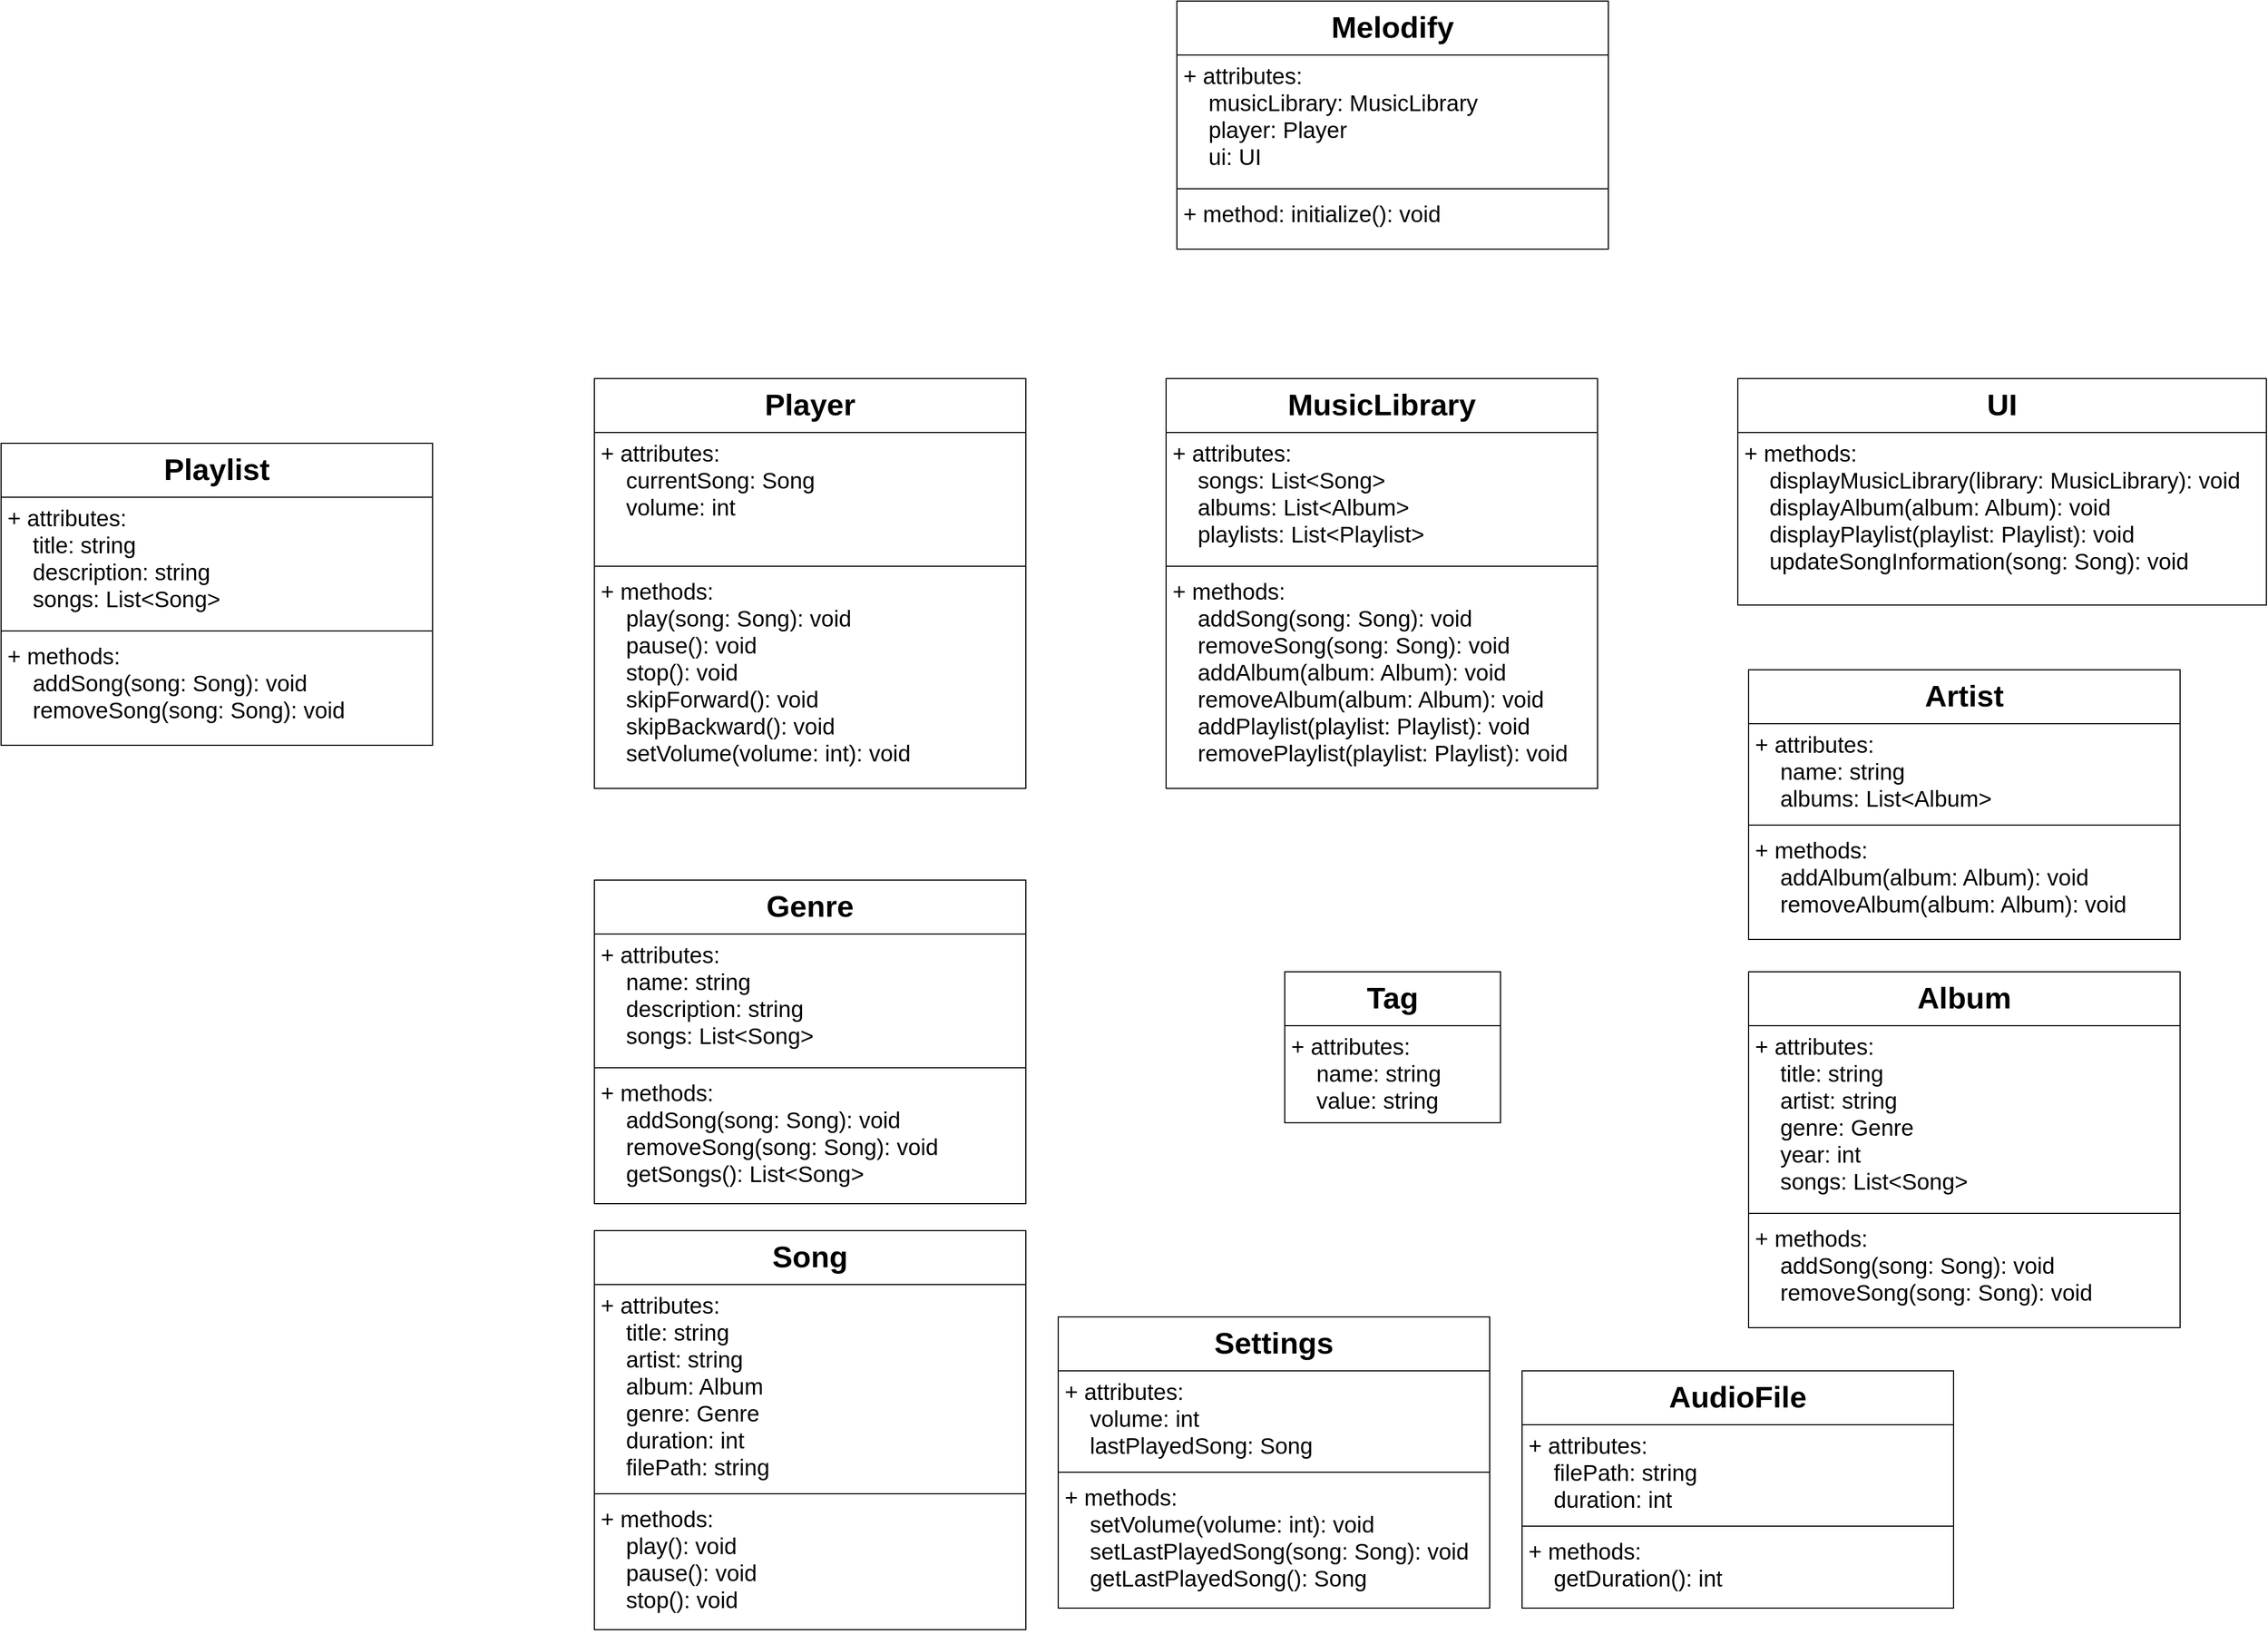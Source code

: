 <mxfile version="20.8.16" type="device"><diagram id="C5RBs43oDa-KdzZeNtuy" name="Page-1"><mxGraphModel dx="3526" dy="2271" grid="1" gridSize="10" guides="1" tooltips="1" connect="1" arrows="1" fold="1" page="0" pageScale="1" pageWidth="827" pageHeight="1169" math="0" shadow="0"><root><mxCell id="WIyWlLk6GJQsqaUBKTNV-0"/><mxCell id="WIyWlLk6GJQsqaUBKTNV-1" parent="WIyWlLk6GJQsqaUBKTNV-0"/><mxCell id="s04DV0k_Ym2FEvrXckBO-16" value="Melodify" style="swimlane;fontStyle=1;align=center;verticalAlign=top;childLayout=stackLayout;horizontal=1;startSize=50;horizontalStack=0;resizeParent=1;resizeParentMax=0;resizeLast=0;collapsible=1;marginBottom=0;fontSize=28;" parent="WIyWlLk6GJQsqaUBKTNV-1" vertex="1"><mxGeometry x="550" y="-50" width="400" height="230" as="geometry"/></mxCell><mxCell id="s04DV0k_Ym2FEvrXckBO-17" value="+ attributes: &#10;    musicLibrary: MusicLibrary&#10;    player: Player&#10;    ui: UI" style="text;strokeColor=none;fillColor=none;align=left;verticalAlign=top;spacingLeft=4;spacingRight=4;overflow=hidden;rotatable=0;points=[[0,0.5],[1,0.5]];portConstraint=eastwest;fontSize=21;fontStyle=0" parent="s04DV0k_Ym2FEvrXckBO-16" vertex="1"><mxGeometry y="50" width="400" height="120" as="geometry"/></mxCell><mxCell id="s04DV0k_Ym2FEvrXckBO-18" value="" style="line;strokeWidth=1;fillColor=none;align=left;verticalAlign=middle;spacingTop=-1;spacingLeft=3;spacingRight=3;rotatable=0;labelPosition=right;points=[];portConstraint=eastwest;strokeColor=inherit;fontSize=28;" parent="s04DV0k_Ym2FEvrXckBO-16" vertex="1"><mxGeometry y="170" width="400" height="8" as="geometry"/></mxCell><mxCell id="s04DV0k_Ym2FEvrXckBO-19" value="+ method: initialize(): void" style="text;strokeColor=none;fillColor=none;align=left;verticalAlign=top;spacingLeft=4;spacingRight=4;overflow=hidden;rotatable=0;points=[[0,0.5],[1,0.5]];portConstraint=eastwest;fontSize=21;fontStyle=0" parent="s04DV0k_Ym2FEvrXckBO-16" vertex="1"><mxGeometry y="178" width="400" height="52" as="geometry"/></mxCell><mxCell id="Vp-TNMvqQdYMrmlbD1Wc-0" value="MusicLibrary" style="swimlane;fontStyle=1;align=center;verticalAlign=top;childLayout=stackLayout;horizontal=1;startSize=50;horizontalStack=0;resizeParent=1;resizeParentMax=0;resizeLast=0;collapsible=1;marginBottom=0;fontSize=28;" vertex="1" parent="WIyWlLk6GJQsqaUBKTNV-1"><mxGeometry x="540" y="300" width="400" height="380" as="geometry"/></mxCell><mxCell id="Vp-TNMvqQdYMrmlbD1Wc-1" value="+ attributes: &#10;    songs: List&lt;Song&gt;&#10;    albums: List&lt;Album&gt;&#10;    playlists: List&lt;Playlist&gt;" style="text;strokeColor=none;fillColor=none;align=left;verticalAlign=top;spacingLeft=4;spacingRight=4;overflow=hidden;rotatable=0;points=[[0,0.5],[1,0.5]];portConstraint=eastwest;fontSize=21;fontStyle=0" vertex="1" parent="Vp-TNMvqQdYMrmlbD1Wc-0"><mxGeometry y="50" width="400" height="120" as="geometry"/></mxCell><mxCell id="Vp-TNMvqQdYMrmlbD1Wc-2" value="" style="line;strokeWidth=1;fillColor=none;align=left;verticalAlign=middle;spacingTop=-1;spacingLeft=3;spacingRight=3;rotatable=0;labelPosition=right;points=[];portConstraint=eastwest;strokeColor=inherit;fontSize=28;" vertex="1" parent="Vp-TNMvqQdYMrmlbD1Wc-0"><mxGeometry y="170" width="400" height="8" as="geometry"/></mxCell><mxCell id="Vp-TNMvqQdYMrmlbD1Wc-3" value="+ methods:&#10;    addSong(song: Song): void&#10;    removeSong(song: Song): void&#10;    addAlbum(album: Album): void&#10;    removeAlbum(album: Album): void&#10;    addPlaylist(playlist: Playlist): void&#10;    removePlaylist(playlist: Playlist): void" style="text;strokeColor=none;fillColor=none;align=left;verticalAlign=top;spacingLeft=4;spacingRight=4;overflow=hidden;rotatable=0;points=[[0,0.5],[1,0.5]];portConstraint=eastwest;fontSize=21;fontStyle=0" vertex="1" parent="Vp-TNMvqQdYMrmlbD1Wc-0"><mxGeometry y="178" width="400" height="202" as="geometry"/></mxCell><mxCell id="Vp-TNMvqQdYMrmlbD1Wc-4" value="Song" style="swimlane;fontStyle=1;align=center;verticalAlign=top;childLayout=stackLayout;horizontal=1;startSize=50;horizontalStack=0;resizeParent=1;resizeParentMax=0;resizeLast=0;collapsible=1;marginBottom=0;fontSize=28;" vertex="1" parent="WIyWlLk6GJQsqaUBKTNV-1"><mxGeometry x="10" y="1090" width="400" height="370" as="geometry"/></mxCell><mxCell id="Vp-TNMvqQdYMrmlbD1Wc-5" value="+ attributes: &#10;    title: string&#10;    artist: string&#10;    album: Album&#10;    genre: Genre&#10;    duration: int&#10;    filePath: string" style="text;strokeColor=none;fillColor=none;align=left;verticalAlign=top;spacingLeft=4;spacingRight=4;overflow=hidden;rotatable=0;points=[[0,0.5],[1,0.5]];portConstraint=eastwest;fontSize=21;fontStyle=0" vertex="1" parent="Vp-TNMvqQdYMrmlbD1Wc-4"><mxGeometry y="50" width="400" height="190" as="geometry"/></mxCell><mxCell id="Vp-TNMvqQdYMrmlbD1Wc-6" value="" style="line;strokeWidth=1;fillColor=none;align=left;verticalAlign=middle;spacingTop=-1;spacingLeft=3;spacingRight=3;rotatable=0;labelPosition=right;points=[];portConstraint=eastwest;strokeColor=inherit;fontSize=28;" vertex="1" parent="Vp-TNMvqQdYMrmlbD1Wc-4"><mxGeometry y="240" width="400" height="8" as="geometry"/></mxCell><mxCell id="Vp-TNMvqQdYMrmlbD1Wc-7" value="+ methods:&#10;    play(): void&#10;    pause(): void&#10;    stop(): void" style="text;strokeColor=none;fillColor=none;align=left;verticalAlign=top;spacingLeft=4;spacingRight=4;overflow=hidden;rotatable=0;points=[[0,0.5],[1,0.5]];portConstraint=eastwest;fontSize=21;fontStyle=0" vertex="1" parent="Vp-TNMvqQdYMrmlbD1Wc-4"><mxGeometry y="248" width="400" height="122" as="geometry"/></mxCell><mxCell id="Vp-TNMvqQdYMrmlbD1Wc-8" value="Album" style="swimlane;fontStyle=1;align=center;verticalAlign=top;childLayout=stackLayout;horizontal=1;startSize=50;horizontalStack=0;resizeParent=1;resizeParentMax=0;resizeLast=0;collapsible=1;marginBottom=0;fontSize=28;" vertex="1" parent="WIyWlLk6GJQsqaUBKTNV-1"><mxGeometry x="1080" y="850" width="400" height="330" as="geometry"/></mxCell><mxCell id="Vp-TNMvqQdYMrmlbD1Wc-9" value="+ attributes: &#10;    title: string&#10;    artist: string&#10;    genre: Genre&#10;    year: int&#10;    songs: List&lt;Song&gt;" style="text;strokeColor=none;fillColor=none;align=left;verticalAlign=top;spacingLeft=4;spacingRight=4;overflow=hidden;rotatable=0;points=[[0,0.5],[1,0.5]];portConstraint=eastwest;fontSize=21;fontStyle=0" vertex="1" parent="Vp-TNMvqQdYMrmlbD1Wc-8"><mxGeometry y="50" width="400" height="170" as="geometry"/></mxCell><mxCell id="Vp-TNMvqQdYMrmlbD1Wc-10" value="" style="line;strokeWidth=1;fillColor=none;align=left;verticalAlign=middle;spacingTop=-1;spacingLeft=3;spacingRight=3;rotatable=0;labelPosition=right;points=[];portConstraint=eastwest;strokeColor=inherit;fontSize=28;" vertex="1" parent="Vp-TNMvqQdYMrmlbD1Wc-8"><mxGeometry y="220" width="400" height="8" as="geometry"/></mxCell><mxCell id="Vp-TNMvqQdYMrmlbD1Wc-11" value="+ methods:&#10;    addSong(song: Song): void&#10;    removeSong(song: Song): void" style="text;strokeColor=none;fillColor=none;align=left;verticalAlign=top;spacingLeft=4;spacingRight=4;overflow=hidden;rotatable=0;points=[[0,0.5],[1,0.5]];portConstraint=eastwest;fontSize=21;fontStyle=0" vertex="1" parent="Vp-TNMvqQdYMrmlbD1Wc-8"><mxGeometry y="228" width="400" height="102" as="geometry"/></mxCell><mxCell id="Vp-TNMvqQdYMrmlbD1Wc-12" value="Playlist" style="swimlane;fontStyle=1;align=center;verticalAlign=top;childLayout=stackLayout;horizontal=1;startSize=50;horizontalStack=0;resizeParent=1;resizeParentMax=0;resizeLast=0;collapsible=1;marginBottom=0;fontSize=28;" vertex="1" parent="WIyWlLk6GJQsqaUBKTNV-1"><mxGeometry x="-540" y="360" width="400" height="280" as="geometry"/></mxCell><mxCell id="Vp-TNMvqQdYMrmlbD1Wc-13" value="+ attributes: &#10;    title: string&#10;    description: string&#10;    songs: List&lt;Song&gt;" style="text;strokeColor=none;fillColor=none;align=left;verticalAlign=top;spacingLeft=4;spacingRight=4;overflow=hidden;rotatable=0;points=[[0,0.5],[1,0.5]];portConstraint=eastwest;fontSize=21;fontStyle=0" vertex="1" parent="Vp-TNMvqQdYMrmlbD1Wc-12"><mxGeometry y="50" width="400" height="120" as="geometry"/></mxCell><mxCell id="Vp-TNMvqQdYMrmlbD1Wc-14" value="" style="line;strokeWidth=1;fillColor=none;align=left;verticalAlign=middle;spacingTop=-1;spacingLeft=3;spacingRight=3;rotatable=0;labelPosition=right;points=[];portConstraint=eastwest;strokeColor=inherit;fontSize=28;" vertex="1" parent="Vp-TNMvqQdYMrmlbD1Wc-12"><mxGeometry y="170" width="400" height="8" as="geometry"/></mxCell><mxCell id="Vp-TNMvqQdYMrmlbD1Wc-15" value="+ methods:&#10;    addSong(song: Song): void&#10;    removeSong(song: Song): void" style="text;strokeColor=none;fillColor=none;align=left;verticalAlign=top;spacingLeft=4;spacingRight=4;overflow=hidden;rotatable=0;points=[[0,0.5],[1,0.5]];portConstraint=eastwest;fontSize=21;fontStyle=0" vertex="1" parent="Vp-TNMvqQdYMrmlbD1Wc-12"><mxGeometry y="178" width="400" height="102" as="geometry"/></mxCell><mxCell id="Vp-TNMvqQdYMrmlbD1Wc-16" value="Player" style="swimlane;fontStyle=1;align=center;verticalAlign=top;childLayout=stackLayout;horizontal=1;startSize=50;horizontalStack=0;resizeParent=1;resizeParentMax=0;resizeLast=0;collapsible=1;marginBottom=0;fontSize=28;" vertex="1" parent="WIyWlLk6GJQsqaUBKTNV-1"><mxGeometry x="10" y="300" width="400" height="380" as="geometry"/></mxCell><mxCell id="Vp-TNMvqQdYMrmlbD1Wc-17" value="+ attributes: &#10;    currentSong: Song&#10;    volume: int" style="text;strokeColor=none;fillColor=none;align=left;verticalAlign=top;spacingLeft=4;spacingRight=4;overflow=hidden;rotatable=0;points=[[0,0.5],[1,0.5]];portConstraint=eastwest;fontSize=21;fontStyle=0" vertex="1" parent="Vp-TNMvqQdYMrmlbD1Wc-16"><mxGeometry y="50" width="400" height="120" as="geometry"/></mxCell><mxCell id="Vp-TNMvqQdYMrmlbD1Wc-18" value="" style="line;strokeWidth=1;fillColor=none;align=left;verticalAlign=middle;spacingTop=-1;spacingLeft=3;spacingRight=3;rotatable=0;labelPosition=right;points=[];portConstraint=eastwest;strokeColor=inherit;fontSize=28;" vertex="1" parent="Vp-TNMvqQdYMrmlbD1Wc-16"><mxGeometry y="170" width="400" height="8" as="geometry"/></mxCell><mxCell id="Vp-TNMvqQdYMrmlbD1Wc-19" value="+ methods:&#10;    play(song: Song): void&#10;    pause(): void&#10;    stop(): void&#10;    skipForward(): void&#10;    skipBackward(): void&#10;    setVolume(volume: int): void" style="text;strokeColor=none;fillColor=none;align=left;verticalAlign=top;spacingLeft=4;spacingRight=4;overflow=hidden;rotatable=0;points=[[0,0.5],[1,0.5]];portConstraint=eastwest;fontSize=21;fontStyle=0" vertex="1" parent="Vp-TNMvqQdYMrmlbD1Wc-16"><mxGeometry y="178" width="400" height="202" as="geometry"/></mxCell><mxCell id="Vp-TNMvqQdYMrmlbD1Wc-20" value="UI" style="swimlane;fontStyle=1;align=center;verticalAlign=top;childLayout=stackLayout;horizontal=1;startSize=50;horizontalStack=0;resizeParent=1;resizeParentMax=0;resizeLast=0;collapsible=1;marginBottom=0;fontSize=28;" vertex="1" parent="WIyWlLk6GJQsqaUBKTNV-1"><mxGeometry x="1070" y="300" width="490" height="210" as="geometry"/></mxCell><mxCell id="Vp-TNMvqQdYMrmlbD1Wc-23" value="+ methods:&#10;    displayMusicLibrary(library: MusicLibrary): void&#10;    displayAlbum(album: Album): void&#10;    displayPlaylist(playlist: Playlist): void&#10;    updateSongInformation(song: Song): void" style="text;strokeColor=none;fillColor=none;align=left;verticalAlign=top;spacingLeft=4;spacingRight=4;overflow=hidden;rotatable=0;points=[[0,0.5],[1,0.5]];portConstraint=eastwest;fontSize=21;fontStyle=0" vertex="1" parent="Vp-TNMvqQdYMrmlbD1Wc-20"><mxGeometry y="50" width="490" height="160" as="geometry"/></mxCell><mxCell id="Vp-TNMvqQdYMrmlbD1Wc-24" value="Artist" style="swimlane;fontStyle=1;align=center;verticalAlign=top;childLayout=stackLayout;horizontal=1;startSize=50;horizontalStack=0;resizeParent=1;resizeParentMax=0;resizeLast=0;collapsible=1;marginBottom=0;fontSize=28;" vertex="1" parent="WIyWlLk6GJQsqaUBKTNV-1"><mxGeometry x="1080" y="570" width="400" height="250" as="geometry"/></mxCell><mxCell id="Vp-TNMvqQdYMrmlbD1Wc-25" value="+ attributes: &#10;    name: string&#10;    albums: List&lt;Album&gt;" style="text;strokeColor=none;fillColor=none;align=left;verticalAlign=top;spacingLeft=4;spacingRight=4;overflow=hidden;rotatable=0;points=[[0,0.5],[1,0.5]];portConstraint=eastwest;fontSize=21;fontStyle=0" vertex="1" parent="Vp-TNMvqQdYMrmlbD1Wc-24"><mxGeometry y="50" width="400" height="90" as="geometry"/></mxCell><mxCell id="Vp-TNMvqQdYMrmlbD1Wc-26" value="" style="line;strokeWidth=1;fillColor=none;align=left;verticalAlign=middle;spacingTop=-1;spacingLeft=3;spacingRight=3;rotatable=0;labelPosition=right;points=[];portConstraint=eastwest;strokeColor=inherit;fontSize=28;" vertex="1" parent="Vp-TNMvqQdYMrmlbD1Wc-24"><mxGeometry y="140" width="400" height="8" as="geometry"/></mxCell><mxCell id="Vp-TNMvqQdYMrmlbD1Wc-27" value="+ methods:&#10;    addAlbum(album: Album): void&#10;    removeAlbum(album: Album): void" style="text;strokeColor=none;fillColor=none;align=left;verticalAlign=top;spacingLeft=4;spacingRight=4;overflow=hidden;rotatable=0;points=[[0,0.5],[1,0.5]];portConstraint=eastwest;fontSize=21;fontStyle=0" vertex="1" parent="Vp-TNMvqQdYMrmlbD1Wc-24"><mxGeometry y="148" width="400" height="102" as="geometry"/></mxCell><mxCell id="Vp-TNMvqQdYMrmlbD1Wc-28" value="Genre" style="swimlane;fontStyle=1;align=center;verticalAlign=top;childLayout=stackLayout;horizontal=1;startSize=50;horizontalStack=0;resizeParent=1;resizeParentMax=0;resizeLast=0;collapsible=1;marginBottom=0;fontSize=28;" vertex="1" parent="WIyWlLk6GJQsqaUBKTNV-1"><mxGeometry x="10" y="765" width="400" height="300" as="geometry"/></mxCell><mxCell id="Vp-TNMvqQdYMrmlbD1Wc-29" value="+ attributes: &#10;    name: string&#10;    description: string&#10;    songs: List&lt;Song&gt;" style="text;strokeColor=none;fillColor=none;align=left;verticalAlign=top;spacingLeft=4;spacingRight=4;overflow=hidden;rotatable=0;points=[[0,0.5],[1,0.5]];portConstraint=eastwest;fontSize=21;fontStyle=0" vertex="1" parent="Vp-TNMvqQdYMrmlbD1Wc-28"><mxGeometry y="50" width="400" height="120" as="geometry"/></mxCell><mxCell id="Vp-TNMvqQdYMrmlbD1Wc-30" value="" style="line;strokeWidth=1;fillColor=none;align=left;verticalAlign=middle;spacingTop=-1;spacingLeft=3;spacingRight=3;rotatable=0;labelPosition=right;points=[];portConstraint=eastwest;strokeColor=inherit;fontSize=28;" vertex="1" parent="Vp-TNMvqQdYMrmlbD1Wc-28"><mxGeometry y="170" width="400" height="8" as="geometry"/></mxCell><mxCell id="Vp-TNMvqQdYMrmlbD1Wc-31" value="+ methods:&#10;    addSong(song: Song): void&#10;    removeSong(song: Song): void&#10;    getSongs(): List&lt;Song&gt;" style="text;strokeColor=none;fillColor=none;align=left;verticalAlign=top;spacingLeft=4;spacingRight=4;overflow=hidden;rotatable=0;points=[[0,0.5],[1,0.5]];portConstraint=eastwest;fontSize=21;fontStyle=0" vertex="1" parent="Vp-TNMvqQdYMrmlbD1Wc-28"><mxGeometry y="178" width="400" height="122" as="geometry"/></mxCell><mxCell id="Vp-TNMvqQdYMrmlbD1Wc-32" value="AudioFile" style="swimlane;fontStyle=1;align=center;verticalAlign=top;childLayout=stackLayout;horizontal=1;startSize=50;horizontalStack=0;resizeParent=1;resizeParentMax=0;resizeLast=0;collapsible=1;marginBottom=0;fontSize=28;" vertex="1" parent="WIyWlLk6GJQsqaUBKTNV-1"><mxGeometry x="870" y="1220" width="400" height="220" as="geometry"/></mxCell><mxCell id="Vp-TNMvqQdYMrmlbD1Wc-33" value="+ attributes: &#10;    filePath: string&#10;    duration: int" style="text;strokeColor=none;fillColor=none;align=left;verticalAlign=top;spacingLeft=4;spacingRight=4;overflow=hidden;rotatable=0;points=[[0,0.5],[1,0.5]];portConstraint=eastwest;fontSize=21;fontStyle=0" vertex="1" parent="Vp-TNMvqQdYMrmlbD1Wc-32"><mxGeometry y="50" width="400" height="90" as="geometry"/></mxCell><mxCell id="Vp-TNMvqQdYMrmlbD1Wc-34" value="" style="line;strokeWidth=1;fillColor=none;align=left;verticalAlign=middle;spacingTop=-1;spacingLeft=3;spacingRight=3;rotatable=0;labelPosition=right;points=[];portConstraint=eastwest;strokeColor=inherit;fontSize=28;" vertex="1" parent="Vp-TNMvqQdYMrmlbD1Wc-32"><mxGeometry y="140" width="400" height="8" as="geometry"/></mxCell><mxCell id="Vp-TNMvqQdYMrmlbD1Wc-35" value="+ methods:&#10;    getDuration(): int" style="text;strokeColor=none;fillColor=none;align=left;verticalAlign=top;spacingLeft=4;spacingRight=4;overflow=hidden;rotatable=0;points=[[0,0.5],[1,0.5]];portConstraint=eastwest;fontSize=21;fontStyle=0" vertex="1" parent="Vp-TNMvqQdYMrmlbD1Wc-32"><mxGeometry y="148" width="400" height="72" as="geometry"/></mxCell><mxCell id="Vp-TNMvqQdYMrmlbD1Wc-36" value="Tag" style="swimlane;fontStyle=1;align=center;verticalAlign=top;childLayout=stackLayout;horizontal=1;startSize=50;horizontalStack=0;resizeParent=1;resizeParentMax=0;resizeLast=0;collapsible=1;marginBottom=0;fontSize=28;" vertex="1" parent="WIyWlLk6GJQsqaUBKTNV-1"><mxGeometry x="650" y="850" width="200" height="140" as="geometry"/></mxCell><mxCell id="Vp-TNMvqQdYMrmlbD1Wc-37" value="+ attributes: &#10;    name: string&#10;    value: string" style="text;strokeColor=none;fillColor=none;align=left;verticalAlign=top;spacingLeft=4;spacingRight=4;overflow=hidden;rotatable=0;points=[[0,0.5],[1,0.5]];portConstraint=eastwest;fontSize=21;fontStyle=0" vertex="1" parent="Vp-TNMvqQdYMrmlbD1Wc-36"><mxGeometry y="50" width="200" height="90" as="geometry"/></mxCell><mxCell id="Vp-TNMvqQdYMrmlbD1Wc-40" value="Settings" style="swimlane;fontStyle=1;align=center;verticalAlign=top;childLayout=stackLayout;horizontal=1;startSize=50;horizontalStack=0;resizeParent=1;resizeParentMax=0;resizeLast=0;collapsible=1;marginBottom=0;fontSize=28;" vertex="1" parent="WIyWlLk6GJQsqaUBKTNV-1"><mxGeometry x="440" y="1170" width="400" height="270" as="geometry"/></mxCell><mxCell id="Vp-TNMvqQdYMrmlbD1Wc-41" value="+ attributes: &#10;    volume: int&#10;    lastPlayedSong: Song" style="text;strokeColor=none;fillColor=none;align=left;verticalAlign=top;spacingLeft=4;spacingRight=4;overflow=hidden;rotatable=0;points=[[0,0.5],[1,0.5]];portConstraint=eastwest;fontSize=21;fontStyle=0" vertex="1" parent="Vp-TNMvqQdYMrmlbD1Wc-40"><mxGeometry y="50" width="400" height="90" as="geometry"/></mxCell><mxCell id="Vp-TNMvqQdYMrmlbD1Wc-42" value="" style="line;strokeWidth=1;fillColor=none;align=left;verticalAlign=middle;spacingTop=-1;spacingLeft=3;spacingRight=3;rotatable=0;labelPosition=right;points=[];portConstraint=eastwest;strokeColor=inherit;fontSize=28;" vertex="1" parent="Vp-TNMvqQdYMrmlbD1Wc-40"><mxGeometry y="140" width="400" height="8" as="geometry"/></mxCell><mxCell id="Vp-TNMvqQdYMrmlbD1Wc-43" value="+ methods:&#10;    setVolume(volume: int): void&#10;    setLastPlayedSong(song: Song): void&#10;    getLastPlayedSong(): Song&#10;" style="text;strokeColor=none;fillColor=none;align=left;verticalAlign=top;spacingLeft=4;spacingRight=4;overflow=hidden;rotatable=0;points=[[0,0.5],[1,0.5]];portConstraint=eastwest;fontSize=21;fontStyle=0" vertex="1" parent="Vp-TNMvqQdYMrmlbD1Wc-40"><mxGeometry y="148" width="400" height="122" as="geometry"/></mxCell></root></mxGraphModel></diagram></mxfile>